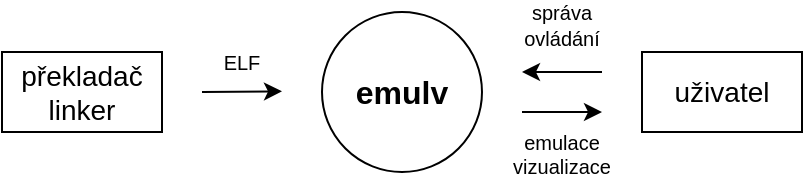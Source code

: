 <mxfile version="21.0.2" type="device"><diagram name="Stránka-1" id="7LKIOan9Y6Iwcg7kldDZ"><mxGraphModel dx="453" dy="370" grid="1" gridSize="10" guides="1" tooltips="1" connect="1" arrows="1" fold="1" page="1" pageScale="1" pageWidth="827" pageHeight="1169" math="0" shadow="0"><root><mxCell id="0"/><mxCell id="1" parent="0"/><mxCell id="WIh3iPJqUDpICfITul6m-1" value="" style="ellipse;whiteSpace=wrap;html=1;aspect=fixed;" vertex="1" parent="1"><mxGeometry x="360" y="300" width="80" height="80" as="geometry"/></mxCell><mxCell id="WIh3iPJqUDpICfITul6m-2" value="&lt;b style=&quot;font-size: 16px;&quot;&gt;emulv&lt;/b&gt;" style="text;strokeColor=none;align=center;fillColor=none;html=1;verticalAlign=middle;whiteSpace=wrap;rounded=0;fontSize=16;" vertex="1" parent="1"><mxGeometry x="370" y="325" width="60" height="30" as="geometry"/></mxCell><mxCell id="WIh3iPJqUDpICfITul6m-3" value="" style="rounded=0;whiteSpace=wrap;html=1;" vertex="1" parent="1"><mxGeometry x="200" y="320" width="80" height="40" as="geometry"/></mxCell><mxCell id="WIh3iPJqUDpICfITul6m-5" value="překladač" style="text;html=1;strokeColor=none;fillColor=none;align=center;verticalAlign=middle;whiteSpace=wrap;rounded=0;fontSize=14;spacingBottom=2;" vertex="1" parent="1"><mxGeometry x="205" y="325" width="70" height="15" as="geometry"/></mxCell><mxCell id="WIh3iPJqUDpICfITul6m-9" value="" style="rounded=0;whiteSpace=wrap;html=1;" vertex="1" parent="1"><mxGeometry x="520" y="320" width="80" height="40" as="geometry"/></mxCell><mxCell id="WIh3iPJqUDpICfITul6m-10" value="uživatel" style="text;html=1;strokeColor=none;fillColor=none;align=center;verticalAlign=middle;whiteSpace=wrap;rounded=0;fontSize=14;" vertex="1" parent="1"><mxGeometry x="530" y="325" width="60" height="30" as="geometry"/></mxCell><mxCell id="WIh3iPJqUDpICfITul6m-12" value="" style="endArrow=classic;html=1;rounded=0;" edge="1" parent="1"><mxGeometry width="50" height="50" relative="1" as="geometry"><mxPoint x="300" y="340" as="sourcePoint"/><mxPoint x="340" y="339.66" as="targetPoint"/></mxGeometry></mxCell><mxCell id="WIh3iPJqUDpICfITul6m-14" value="" style="endArrow=classic;html=1;rounded=0;" edge="1" parent="1"><mxGeometry width="50" height="50" relative="1" as="geometry"><mxPoint x="500" y="330" as="sourcePoint"/><mxPoint x="460" y="330" as="targetPoint"/></mxGeometry></mxCell><mxCell id="WIh3iPJqUDpICfITul6m-15" value="ELF" style="text;html=1;strokeColor=none;fillColor=none;align=center;verticalAlign=middle;whiteSpace=wrap;rounded=0;fontSize=10;" vertex="1" parent="1"><mxGeometry x="300" y="320" width="40" height="10" as="geometry"/></mxCell><mxCell id="WIh3iPJqUDpICfITul6m-16" value="ovládání" style="text;html=1;strokeColor=none;fillColor=none;align=center;verticalAlign=middle;whiteSpace=wrap;rounded=0;fontSize=10;" vertex="1" parent="1"><mxGeometry x="460" y="305" width="40" height="15" as="geometry"/></mxCell><mxCell id="WIh3iPJqUDpICfITul6m-17" value="emulace" style="text;html=1;strokeColor=none;fillColor=none;align=center;verticalAlign=middle;whiteSpace=wrap;rounded=0;fontSize=10;" vertex="1" parent="1"><mxGeometry x="455" y="360" width="50" height="10" as="geometry"/></mxCell><mxCell id="WIh3iPJqUDpICfITul6m-19" value="" style="endArrow=classic;html=1;rounded=0;" edge="1" parent="1"><mxGeometry width="50" height="50" relative="1" as="geometry"><mxPoint x="460" y="350" as="sourcePoint"/><mxPoint x="500" y="350" as="targetPoint"/></mxGeometry></mxCell><mxCell id="WIh3iPJqUDpICfITul6m-20" value="vizualizace" style="text;html=1;strokeColor=none;fillColor=none;align=center;verticalAlign=middle;whiteSpace=wrap;rounded=0;fontSize=10;spacingTop=4;" vertex="1" parent="1"><mxGeometry x="455" y="370" width="50" height="10" as="geometry"/></mxCell><mxCell id="WIh3iPJqUDpICfITul6m-22" value="správa" style="text;html=1;strokeColor=none;fillColor=none;align=center;verticalAlign=middle;whiteSpace=wrap;rounded=0;fontSize=10;spacingBottom=10;" vertex="1" parent="1"><mxGeometry x="460" y="300" width="40" height="10" as="geometry"/></mxCell><mxCell id="WIh3iPJqUDpICfITul6m-23" value="linker" style="text;html=1;strokeColor=none;fillColor=none;align=center;verticalAlign=middle;whiteSpace=wrap;rounded=0;fontSize=14;spacingBottom=2;" vertex="1" parent="1"><mxGeometry x="210" y="345" width="60" height="10" as="geometry"/></mxCell></root></mxGraphModel></diagram></mxfile>